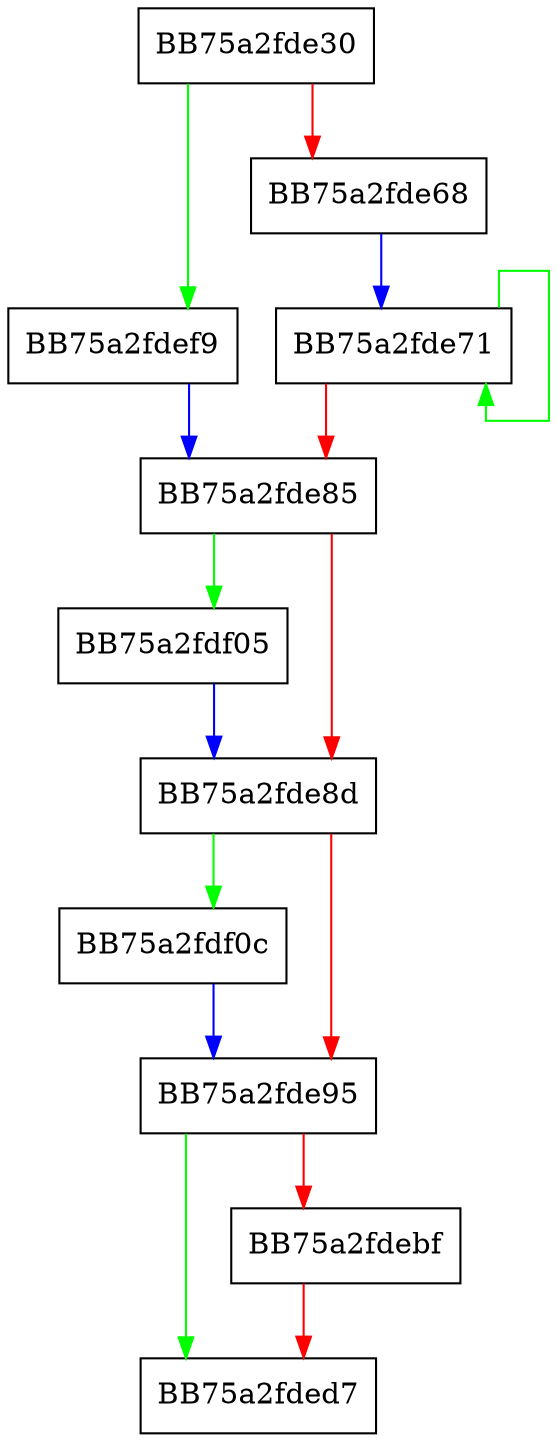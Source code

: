 digraph RpfAPI_StringCchPrintfA {
  node [shape="box"];
  graph [splines=ortho];
  BB75a2fde30 -> BB75a2fdef9 [color="green"];
  BB75a2fde30 -> BB75a2fde68 [color="red"];
  BB75a2fde68 -> BB75a2fde71 [color="blue"];
  BB75a2fde71 -> BB75a2fde71 [color="green"];
  BB75a2fde71 -> BB75a2fde85 [color="red"];
  BB75a2fde85 -> BB75a2fdf05 [color="green"];
  BB75a2fde85 -> BB75a2fde8d [color="red"];
  BB75a2fde8d -> BB75a2fdf0c [color="green"];
  BB75a2fde8d -> BB75a2fde95 [color="red"];
  BB75a2fde95 -> BB75a2fded7 [color="green"];
  BB75a2fde95 -> BB75a2fdebf [color="red"];
  BB75a2fdebf -> BB75a2fded7 [color="red"];
  BB75a2fdef9 -> BB75a2fde85 [color="blue"];
  BB75a2fdf05 -> BB75a2fde8d [color="blue"];
  BB75a2fdf0c -> BB75a2fde95 [color="blue"];
}